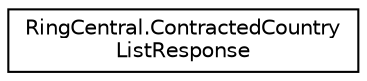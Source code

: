 digraph "Graphical Class Hierarchy"
{
 // LATEX_PDF_SIZE
  edge [fontname="Helvetica",fontsize="10",labelfontname="Helvetica",labelfontsize="10"];
  node [fontname="Helvetica",fontsize="10",shape=record];
  rankdir="LR";
  Node0 [label="RingCentral.ContractedCountry\lListResponse",height=0.2,width=0.4,color="black", fillcolor="white", style="filled",URL="$classRingCentral_1_1ContractedCountryListResponse.html",tooltip=" "];
}
